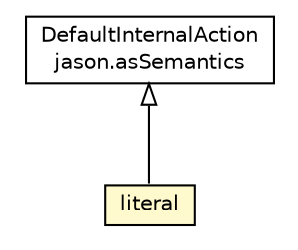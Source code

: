 #!/usr/local/bin/dot
#
# Class diagram 
# Generated by UMLGraph version R5_6 (http://www.umlgraph.org/)
#

digraph G {
	edge [fontname="Helvetica",fontsize=10,labelfontname="Helvetica",labelfontsize=10];
	node [fontname="Helvetica",fontsize=10,shape=plaintext];
	nodesep=0.25;
	ranksep=0.5;
	// jason.asSemantics.DefaultInternalAction
	c90472 [label=<<table title="jason.asSemantics.DefaultInternalAction" border="0" cellborder="1" cellspacing="0" cellpadding="2" port="p" href="../asSemantics/DefaultInternalAction.html">
		<tr><td><table border="0" cellspacing="0" cellpadding="1">
<tr><td align="center" balign="center"> DefaultInternalAction </td></tr>
<tr><td align="center" balign="center"> jason.asSemantics </td></tr>
		</table></td></tr>
		</table>>, URL="../asSemantics/DefaultInternalAction.html", fontname="Helvetica", fontcolor="black", fontsize=10.0];
	// jason.stdlib.literal
	c90701 [label=<<table title="jason.stdlib.literal" border="0" cellborder="1" cellspacing="0" cellpadding="2" port="p" bgcolor="lemonChiffon" href="./literal.html">
		<tr><td><table border="0" cellspacing="0" cellpadding="1">
<tr><td align="center" balign="center"> literal </td></tr>
		</table></td></tr>
		</table>>, URL="./literal.html", fontname="Helvetica", fontcolor="black", fontsize=10.0];
	//jason.stdlib.literal extends jason.asSemantics.DefaultInternalAction
	c90472:p -> c90701:p [dir=back,arrowtail=empty];
}

